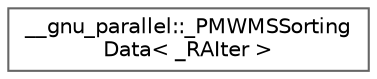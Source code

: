 digraph "Graphical Class Hierarchy"
{
 // LATEX_PDF_SIZE
  bgcolor="transparent";
  edge [fontname=Helvetica,fontsize=10,labelfontname=Helvetica,labelfontsize=10];
  node [fontname=Helvetica,fontsize=10,shape=box,height=0.2,width=0.4];
  rankdir="LR";
  Node0 [id="Node000000",label="__gnu_parallel::_PMWMSSorting\lData\< _RAIter \>",height=0.2,width=0.4,color="grey40", fillcolor="white", style="filled",URL="$struct____gnu__parallel_1_1___p_m_w_m_s_sorting_data.html",tooltip="Data accessed by all threads."];
}
